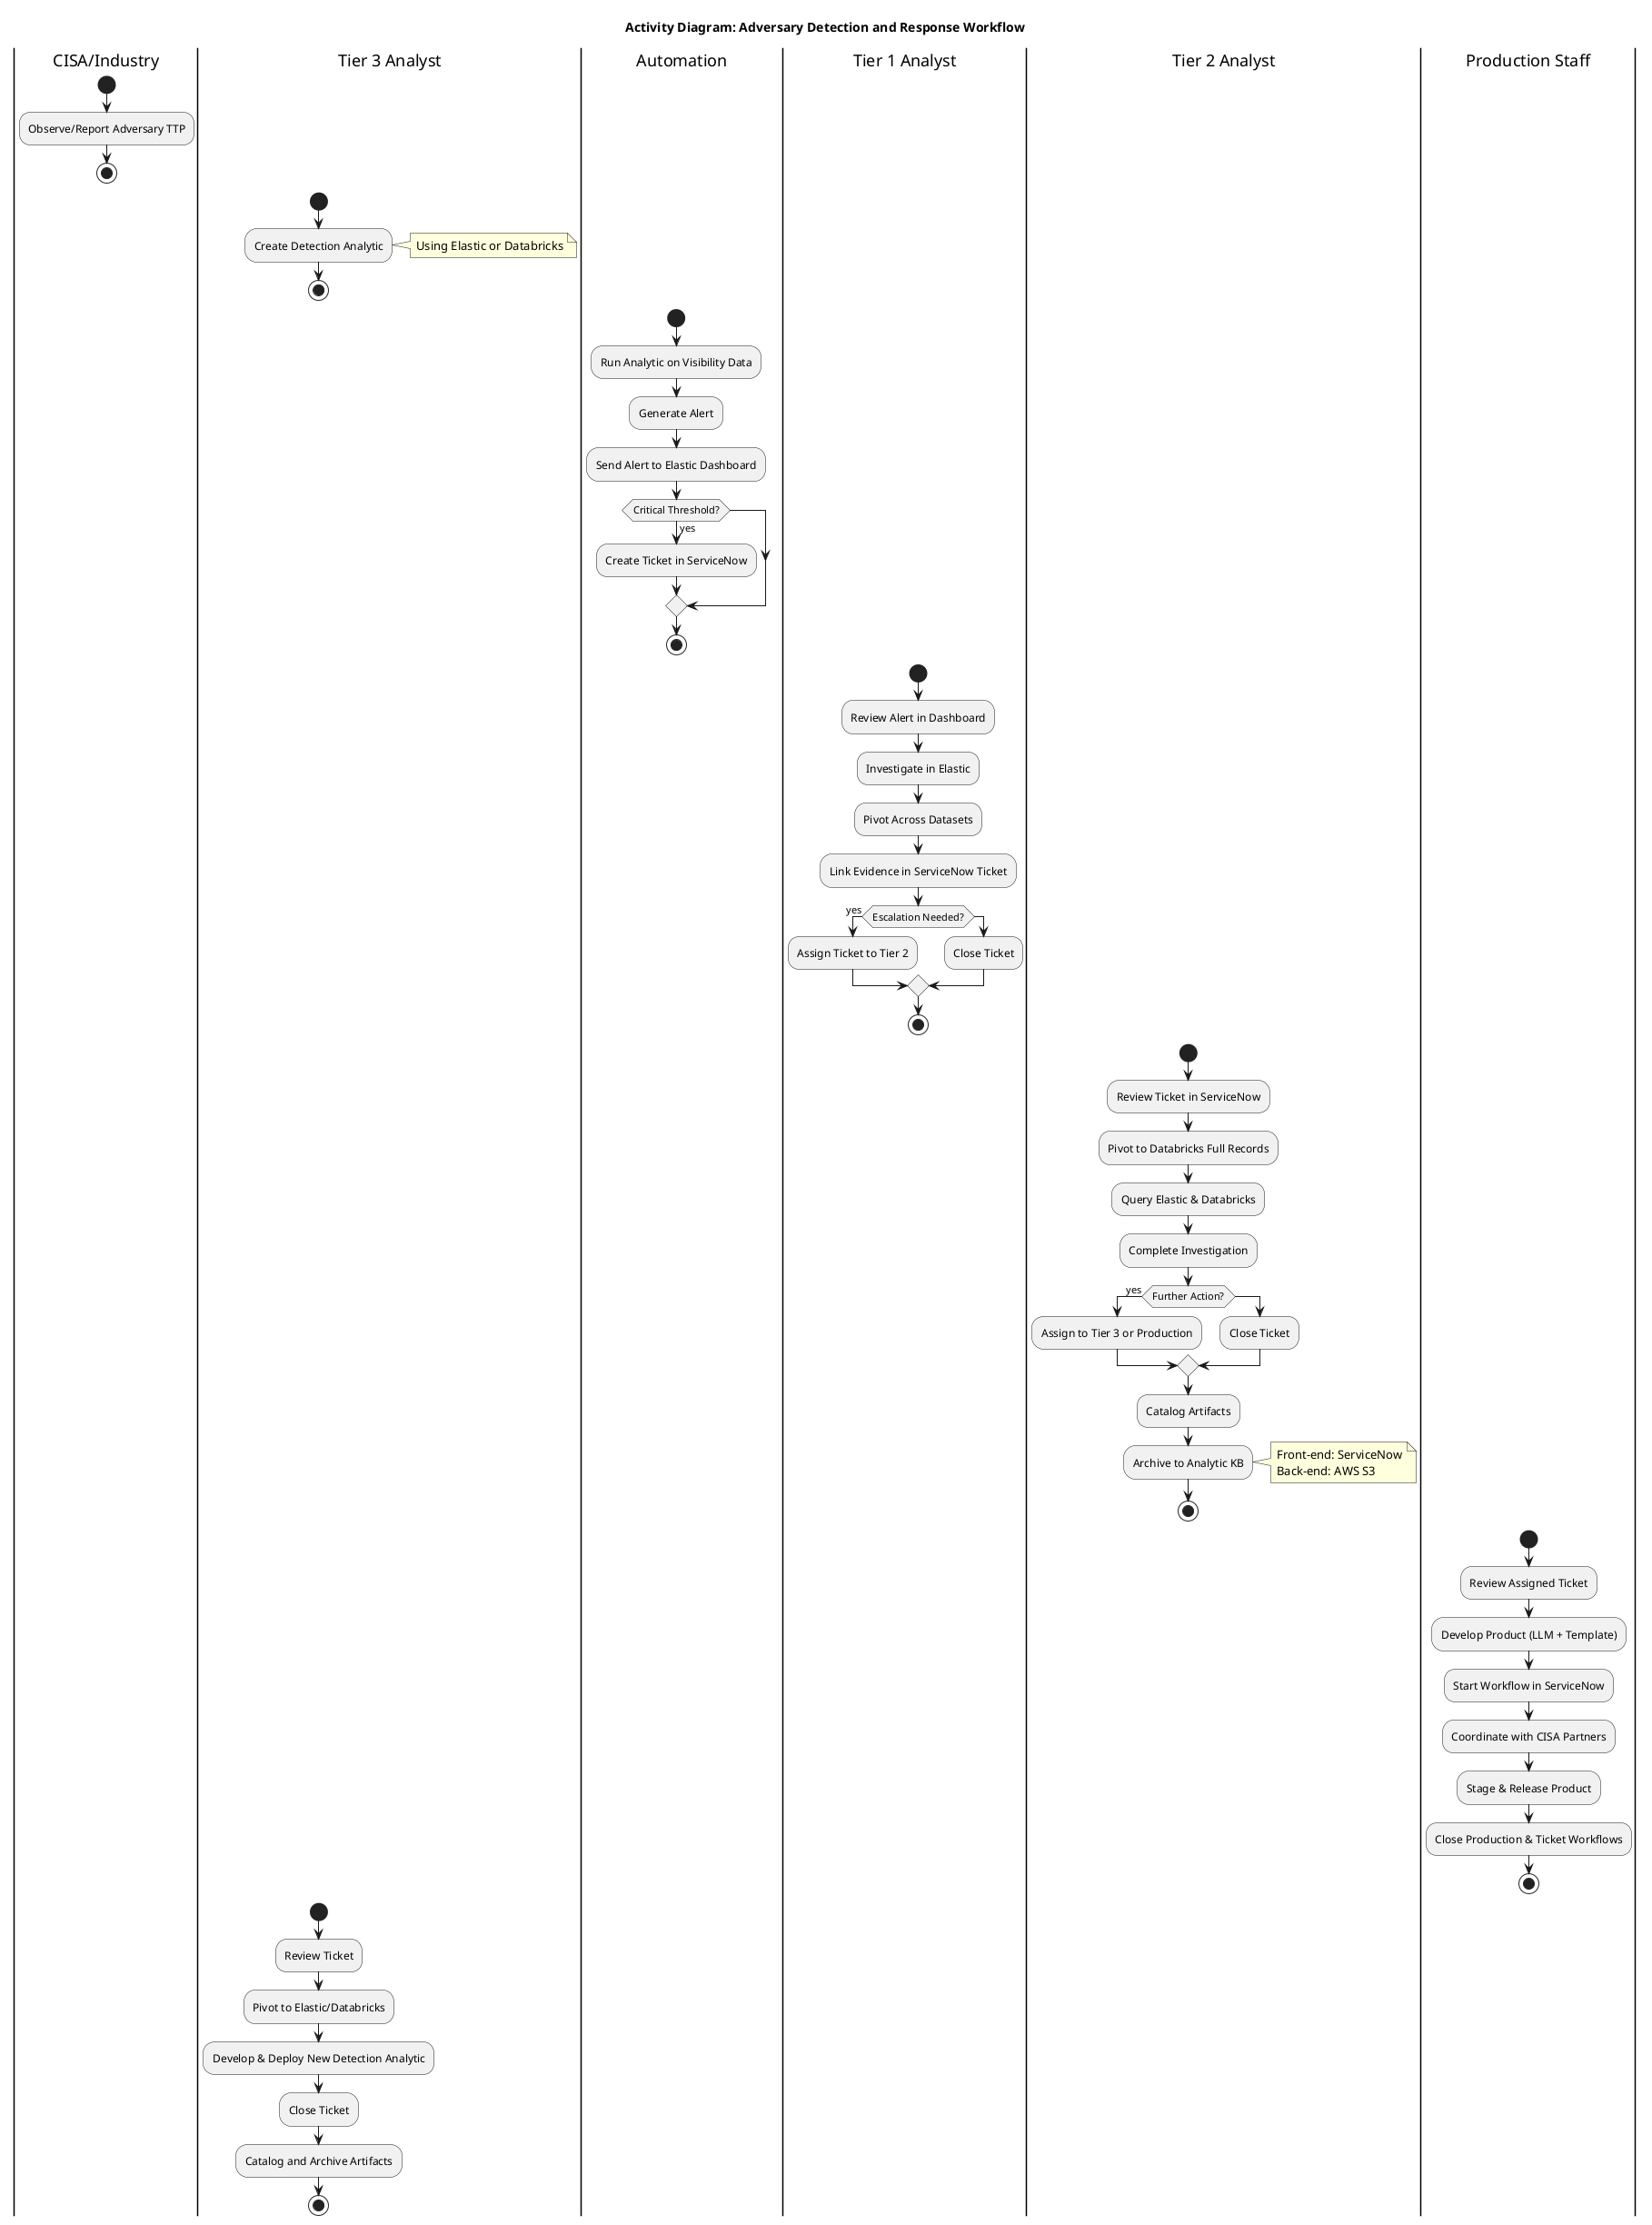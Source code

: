 @startuml
	title Activity Diagram: Adversary Detection and Response Workflow
	
	|CISA/Industry|
	start
	:Observe/Report Adversary TTP;
	stop
	
	|Tier 3 Analyst|
	start
	:Create Detection Analytic;
	note right: Using Elastic or Databricks
	stop
	
	|Automation|
	start
	:Run Analytic on Visibility Data;
	:Generate Alert;
	:Send Alert to Elastic Dashboard;
	if (Critical Threshold?) then (yes)
	  :Create Ticket in ServiceNow;
	endif
	stop
	
	|Tier 1 Analyst|
	start
	:Review Alert in Dashboard;
	:Investigate in Elastic;
	:Pivot Across Datasets;
	:Link Evidence in ServiceNow Ticket;
	if (Escalation Needed?) then (yes)
	  :Assign Ticket to Tier 2;
	else
	  :Close Ticket;
	endif
	stop
	
	|Tier 2 Analyst|
	start
	:Review Ticket in ServiceNow;
	:Pivot to Databricks Full Records;
	:Query Elastic & Databricks;
	:Complete Investigation;
	if (Further Action?) then (yes)
	  :Assign to Tier 3 or Production;
	else
	  :Close Ticket;
	endif
	:Catalog Artifacts;
	:Archive to Analytic KB;
	note right: Front-end: ServiceNow\nBack-end: AWS S3
	stop
	
	|Production Staff|
	start
	:Review Assigned Ticket;
	:Develop Product (LLM + Template);
	:Start Workflow in ServiceNow;
	:Coordinate with CISA Partners;
	:Stage & Release Product;
	:Close Production & Ticket Workflows;
	stop
	
	|Tier 3 Analyst|
	start
	:Review Ticket;
	:Pivot to Elastic/Databricks;
	:Develop & Deploy New Detection Analytic;
	:Close Ticket;
	:Catalog and Archive Artifacts;
	stop

@enduml

